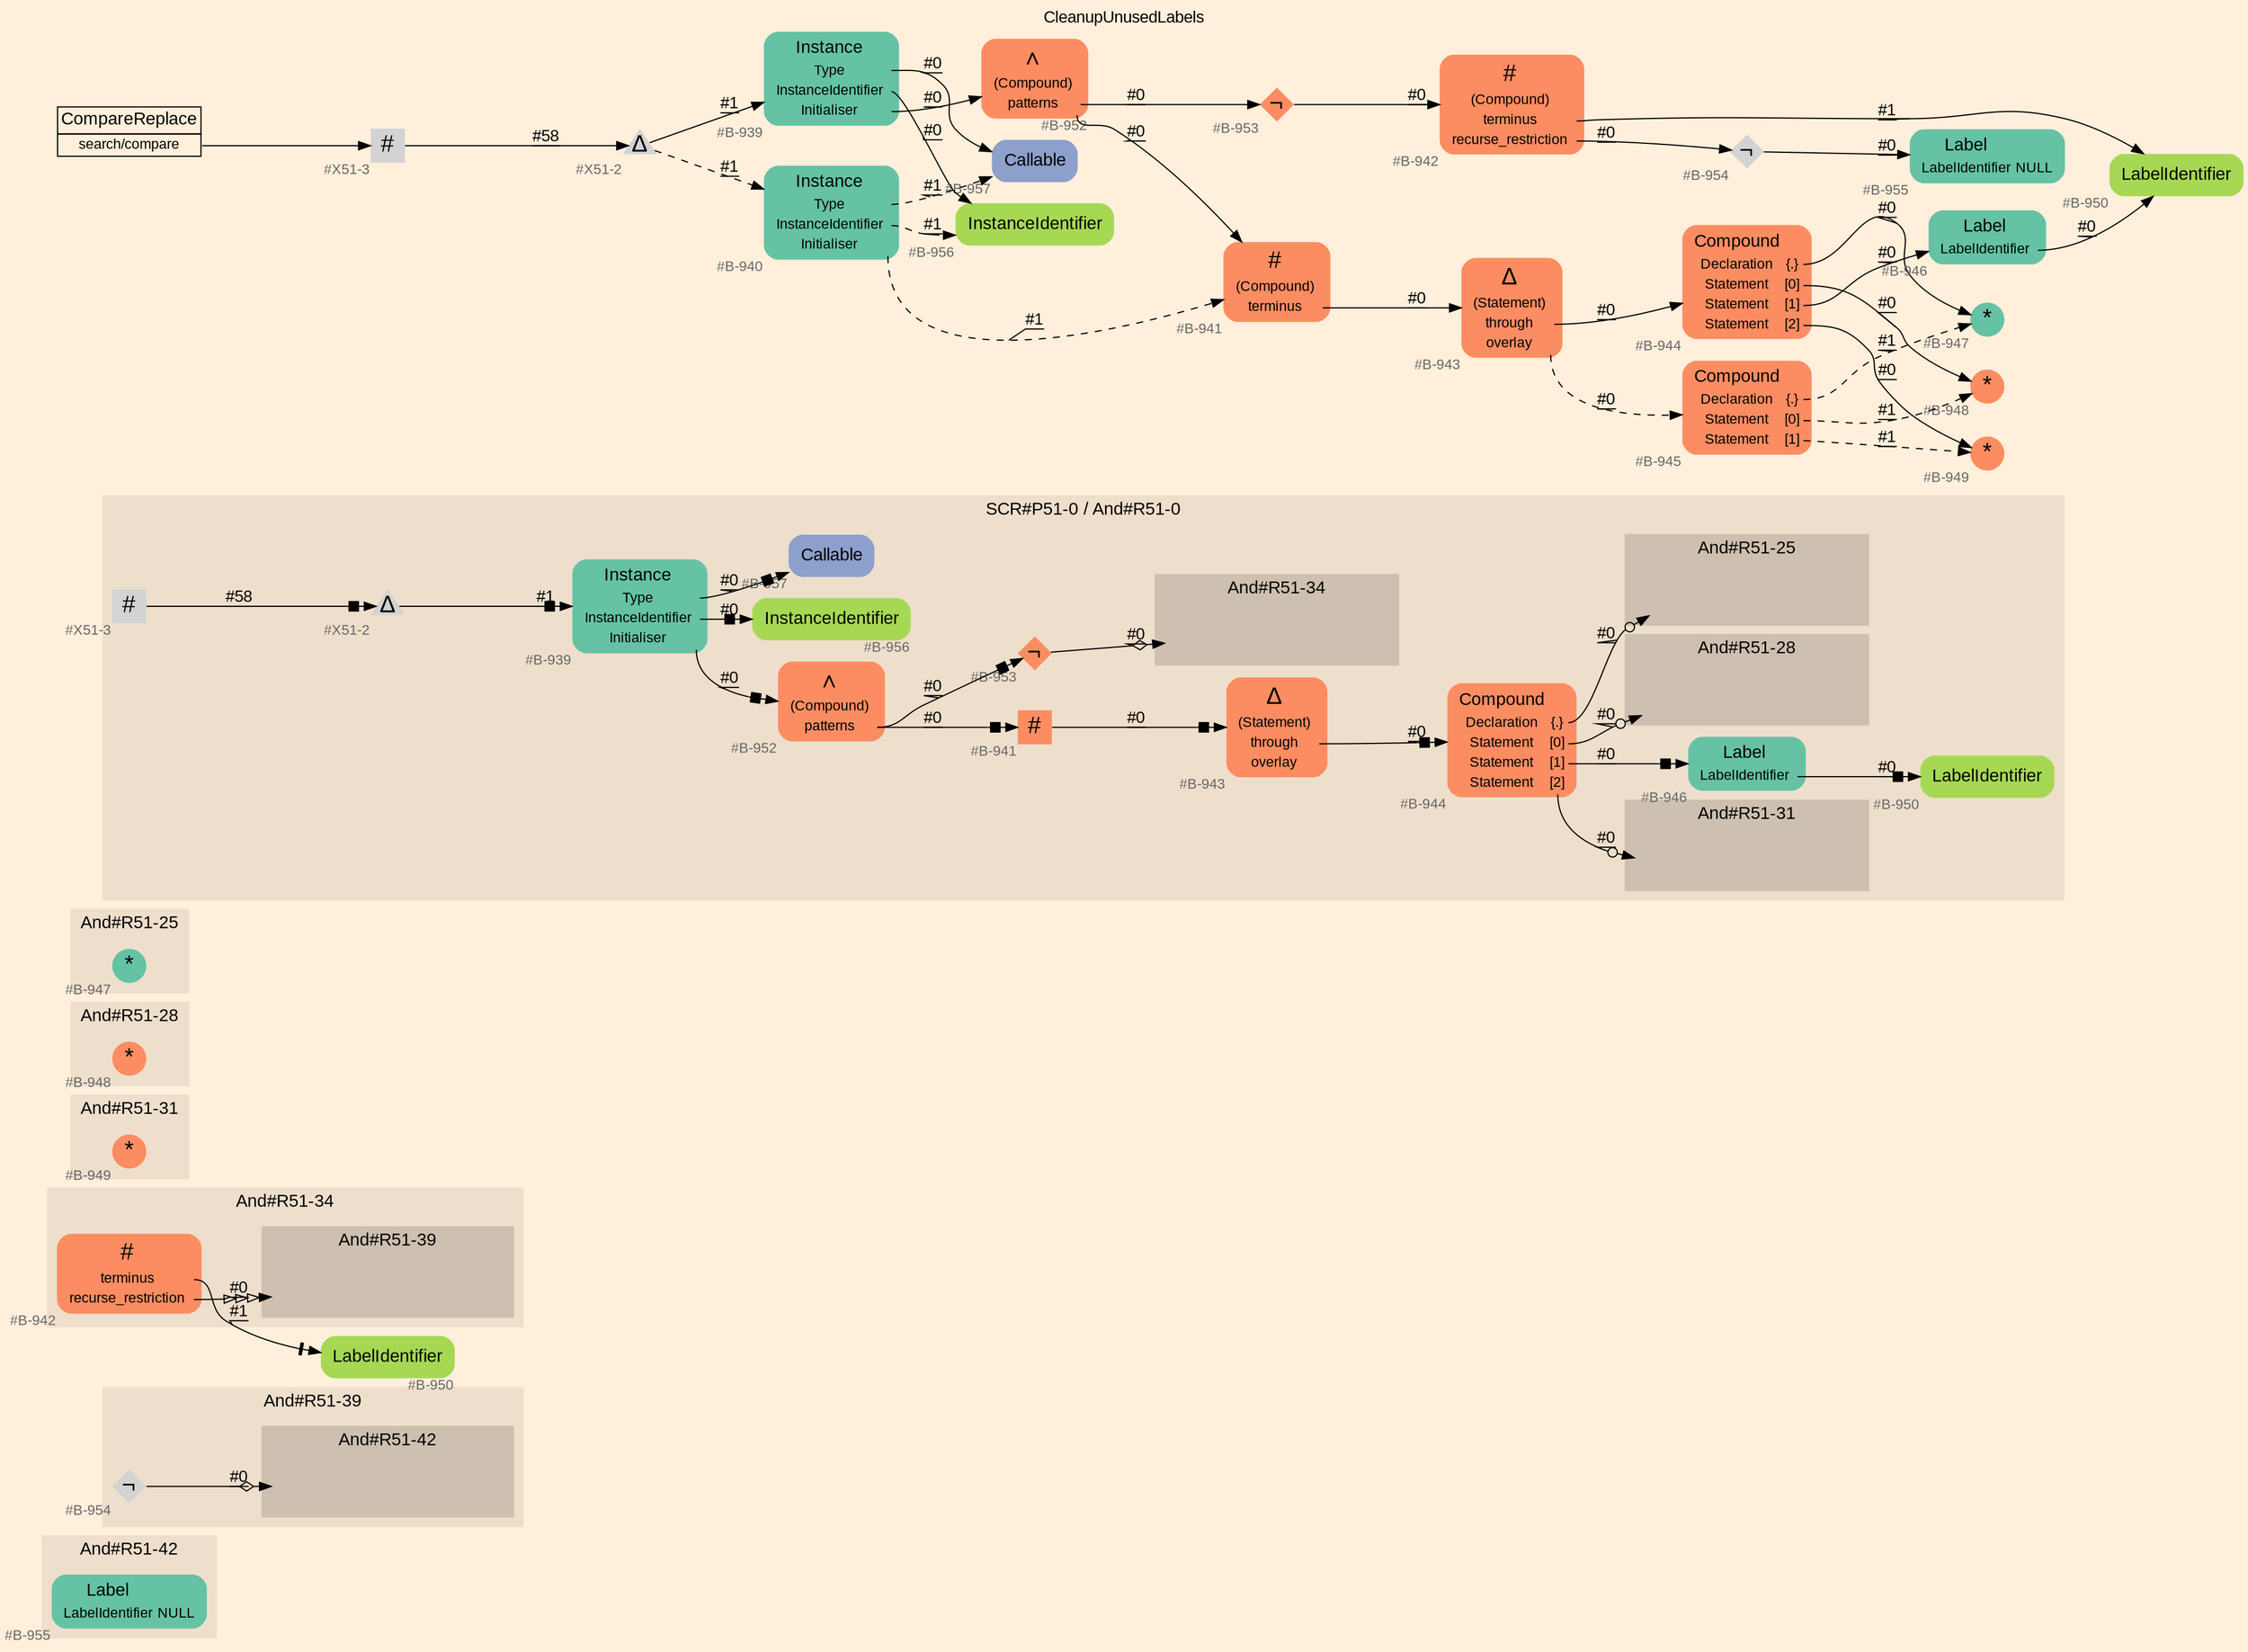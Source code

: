 digraph "CleanupUnusedLabels" {
label = "CleanupUnusedLabels"
labelloc = t
graph [
    rankdir = "LR"
    ranksep = 0.3
    bgcolor = antiquewhite1
    color = black
    fontcolor = black
    fontname = "Arial"
];
node [
    fontname = "Arial"
];
edge [
    fontname = "Arial"
];

// -------------------- figure And#R51-42 --------------------
// -------- region And#R51-42 ----------
subgraph "clusterAnd#R51-42" {
    label = "And#R51-42"
    style = "filled"
    color = antiquewhite2
    fontsize = "15"
    // -------- block And#R51-42/#B-955 ----------
    "And#R51-42/#B-955" [
        fillcolor = "/set28/1"
        xlabel = "#B-955"
        fontsize = "12"
        fontcolor = grey40
        shape = "plaintext"
        label = <<TABLE BORDER="0" CELLBORDER="0" CELLSPACING="0">
         <TR><TD><FONT COLOR="black" POINT-SIZE="15">Label</FONT></TD></TR>
         <TR><TD><FONT COLOR="black" POINT-SIZE="12">LabelIdentifier</FONT></TD><TD PORT="port0"><FONT COLOR="black" POINT-SIZE="12">NULL</FONT></TD></TR>
        </TABLE>>
        style = "rounded,filled"
    ];
    
}


// -------------------- figure And#R51-39 --------------------
// -------- region And#R51-39 ----------
subgraph "clusterAnd#R51-39" {
    label = "And#R51-39"
    style = "filled"
    color = antiquewhite2
    fontsize = "15"
    // -------- block And#R51-39/#B-954 ----------
    "And#R51-39/#B-954" [
        xlabel = "#B-954"
        fontsize = "12"
        fontcolor = grey40
        shape = "diamond"
        label = <<FONT COLOR="black" POINT-SIZE="20">¬</FONT>>
        style = "filled"
        penwidth = 0.0
        fixedsize = true
        width = 0.4
        height = 0.4
    ];
    
    // -------- region And#R51-39/And#R51-42 ----------
    subgraph "clusterAnd#R51-39/And#R51-42" {
        label = "And#R51-42"
        style = "filled"
        color = antiquewhite3
        fontsize = "15"
        // -------- block And#R51-39/And#R51-42/#B-955 ----------
        "And#R51-39/And#R51-42/#B-955" [
            fillcolor = "/set28/1"
            xlabel = "#B-955"
            fontsize = "12"
            fontcolor = grey40
            shape = "none"
            style = "invisible"
        ];
        
    }
    
}

"And#R51-39/#B-954" -> "And#R51-39/And#R51-42/#B-955" [
    arrowhead="normalnoneodiamond"
    label = "#0"
    decorate = true
    color = black
    fontcolor = black
];


// -------------------- figure And#R51-34 --------------------
// -------- region And#R51-34 ----------
subgraph "clusterAnd#R51-34" {
    label = "And#R51-34"
    style = "filled"
    color = antiquewhite2
    fontsize = "15"
    // -------- block And#R51-34/#B-942 ----------
    "And#R51-34/#B-942" [
        fillcolor = "/set28/2"
        xlabel = "#B-942"
        fontsize = "12"
        fontcolor = grey40
        shape = "plaintext"
        label = <<TABLE BORDER="0" CELLBORDER="0" CELLSPACING="0">
         <TR><TD><FONT COLOR="black" POINT-SIZE="20">#</FONT></TD></TR>
         <TR><TD><FONT COLOR="black" POINT-SIZE="12">terminus</FONT></TD><TD PORT="port0"></TD></TR>
         <TR><TD><FONT COLOR="black" POINT-SIZE="12">recurse_restriction</FONT></TD><TD PORT="port1"></TD></TR>
        </TABLE>>
        style = "rounded,filled"
    ];
    
    // -------- region And#R51-34/And#R51-39 ----------
    subgraph "clusterAnd#R51-34/And#R51-39" {
        label = "And#R51-39"
        style = "filled"
        color = antiquewhite3
        fontsize = "15"
        // -------- block And#R51-34/And#R51-39/#B-954 ----------
        "And#R51-34/And#R51-39/#B-954" [
            xlabel = "#B-954"
            fontsize = "12"
            fontcolor = grey40
            shape = "none"
            style = "invisible"
        ];
        
    }
    
}

// -------- block And#R51-34/#B-950 ----------
"And#R51-34/#B-950" [
    fillcolor = "/set28/5"
    xlabel = "#B-950"
    fontsize = "12"
    fontcolor = grey40
    shape = "plaintext"
    label = <<TABLE BORDER="0" CELLBORDER="0" CELLSPACING="0">
     <TR><TD><FONT COLOR="black" POINT-SIZE="15">LabelIdentifier</FONT></TD></TR>
    </TABLE>>
    style = "rounded,filled"
];

"And#R51-34/#B-942":port0 -> "And#R51-34/#B-950" [
    arrowhead="normalnonetee"
    label = "#1"
    decorate = true
    color = black
    fontcolor = black
];

"And#R51-34/#B-942":port1 -> "And#R51-34/And#R51-39/#B-954" [
    arrowhead="normalonormalonormalonormal"
    label = "#0"
    decorate = true
    color = black
    fontcolor = black
];


// -------------------- figure And#R51-31 --------------------
// -------- region And#R51-31 ----------
subgraph "clusterAnd#R51-31" {
    label = "And#R51-31"
    style = "filled"
    color = antiquewhite2
    fontsize = "15"
    // -------- block And#R51-31/#B-949 ----------
    "And#R51-31/#B-949" [
        fillcolor = "/set28/2"
        xlabel = "#B-949"
        fontsize = "12"
        fontcolor = grey40
        shape = "circle"
        label = <<FONT COLOR="black" POINT-SIZE="20">*</FONT>>
        style = "filled"
        penwidth = 0.0
        fixedsize = true
        width = 0.4
        height = 0.4
    ];
    
}


// -------------------- figure And#R51-28 --------------------
// -------- region And#R51-28 ----------
subgraph "clusterAnd#R51-28" {
    label = "And#R51-28"
    style = "filled"
    color = antiquewhite2
    fontsize = "15"
    // -------- block And#R51-28/#B-948 ----------
    "And#R51-28/#B-948" [
        fillcolor = "/set28/2"
        xlabel = "#B-948"
        fontsize = "12"
        fontcolor = grey40
        shape = "circle"
        label = <<FONT COLOR="black" POINT-SIZE="20">*</FONT>>
        style = "filled"
        penwidth = 0.0
        fixedsize = true
        width = 0.4
        height = 0.4
    ];
    
}


// -------------------- figure And#R51-25 --------------------
// -------- region And#R51-25 ----------
subgraph "clusterAnd#R51-25" {
    label = "And#R51-25"
    style = "filled"
    color = antiquewhite2
    fontsize = "15"
    // -------- block And#R51-25/#B-947 ----------
    "And#R51-25/#B-947" [
        fillcolor = "/set28/1"
        xlabel = "#B-947"
        fontsize = "12"
        fontcolor = grey40
        shape = "circle"
        label = <<FONT COLOR="black" POINT-SIZE="20">*</FONT>>
        style = "filled"
        penwidth = 0.0
        fixedsize = true
        width = 0.4
        height = 0.4
    ];
    
}


// -------------------- figure And#R51-0 --------------------
// -------- region And#R51-0 ----------
subgraph "clusterAnd#R51-0" {
    label = "SCR#P51-0 / And#R51-0"
    style = "filled"
    color = antiquewhite2
    fontsize = "15"
    // -------- block And#R51-0/#B-939 ----------
    "And#R51-0/#B-939" [
        fillcolor = "/set28/1"
        xlabel = "#B-939"
        fontsize = "12"
        fontcolor = grey40
        shape = "plaintext"
        label = <<TABLE BORDER="0" CELLBORDER="0" CELLSPACING="0">
         <TR><TD><FONT COLOR="black" POINT-SIZE="15">Instance</FONT></TD></TR>
         <TR><TD><FONT COLOR="black" POINT-SIZE="12">Type</FONT></TD><TD PORT="port0"></TD></TR>
         <TR><TD><FONT COLOR="black" POINT-SIZE="12">InstanceIdentifier</FONT></TD><TD PORT="port1"></TD></TR>
         <TR><TD><FONT COLOR="black" POINT-SIZE="12">Initialiser</FONT></TD><TD PORT="port2"></TD></TR>
        </TABLE>>
        style = "rounded,filled"
    ];
    
    // -------- block And#R51-0/#B-941 ----------
    "And#R51-0/#B-941" [
        fillcolor = "/set28/2"
        xlabel = "#B-941"
        fontsize = "12"
        fontcolor = grey40
        shape = "square"
        label = <<FONT COLOR="black" POINT-SIZE="20">#</FONT>>
        style = "filled"
        penwidth = 0.0
        fixedsize = true
        width = 0.4
        height = 0.4
    ];
    
    // -------- block And#R51-0/#B-943 ----------
    "And#R51-0/#B-943" [
        fillcolor = "/set28/2"
        xlabel = "#B-943"
        fontsize = "12"
        fontcolor = grey40
        shape = "plaintext"
        label = <<TABLE BORDER="0" CELLBORDER="0" CELLSPACING="0">
         <TR><TD><FONT COLOR="black" POINT-SIZE="20">Δ</FONT></TD></TR>
         <TR><TD><FONT COLOR="black" POINT-SIZE="12">(Statement)</FONT></TD><TD PORT="port0"></TD></TR>
         <TR><TD><FONT COLOR="black" POINT-SIZE="12">through</FONT></TD><TD PORT="port1"></TD></TR>
         <TR><TD><FONT COLOR="black" POINT-SIZE="12">overlay</FONT></TD><TD PORT="port2"></TD></TR>
        </TABLE>>
        style = "rounded,filled"
    ];
    
    // -------- block And#R51-0/#B-944 ----------
    "And#R51-0/#B-944" [
        fillcolor = "/set28/2"
        xlabel = "#B-944"
        fontsize = "12"
        fontcolor = grey40
        shape = "plaintext"
        label = <<TABLE BORDER="0" CELLBORDER="0" CELLSPACING="0">
         <TR><TD><FONT COLOR="black" POINT-SIZE="15">Compound</FONT></TD></TR>
         <TR><TD><FONT COLOR="black" POINT-SIZE="12">Declaration</FONT></TD><TD PORT="port0"><FONT COLOR="black" POINT-SIZE="12">{.}</FONT></TD></TR>
         <TR><TD><FONT COLOR="black" POINT-SIZE="12">Statement</FONT></TD><TD PORT="port1"><FONT COLOR="black" POINT-SIZE="12">[0]</FONT></TD></TR>
         <TR><TD><FONT COLOR="black" POINT-SIZE="12">Statement</FONT></TD><TD PORT="port2"><FONT COLOR="black" POINT-SIZE="12">[1]</FONT></TD></TR>
         <TR><TD><FONT COLOR="black" POINT-SIZE="12">Statement</FONT></TD><TD PORT="port3"><FONT COLOR="black" POINT-SIZE="12">[2]</FONT></TD></TR>
        </TABLE>>
        style = "rounded,filled"
    ];
    
    // -------- block And#R51-0/#B-946 ----------
    "And#R51-0/#B-946" [
        fillcolor = "/set28/1"
        xlabel = "#B-946"
        fontsize = "12"
        fontcolor = grey40
        shape = "plaintext"
        label = <<TABLE BORDER="0" CELLBORDER="0" CELLSPACING="0">
         <TR><TD><FONT COLOR="black" POINT-SIZE="15">Label</FONT></TD></TR>
         <TR><TD><FONT COLOR="black" POINT-SIZE="12">LabelIdentifier</FONT></TD><TD PORT="port0"></TD></TR>
        </TABLE>>
        style = "rounded,filled"
    ];
    
    // -------- block And#R51-0/#B-950 ----------
    "And#R51-0/#B-950" [
        fillcolor = "/set28/5"
        xlabel = "#B-950"
        fontsize = "12"
        fontcolor = grey40
        shape = "plaintext"
        label = <<TABLE BORDER="0" CELLBORDER="0" CELLSPACING="0">
         <TR><TD><FONT COLOR="black" POINT-SIZE="15">LabelIdentifier</FONT></TD></TR>
        </TABLE>>
        style = "rounded,filled"
    ];
    
    // -------- block And#R51-0/#B-952 ----------
    "And#R51-0/#B-952" [
        fillcolor = "/set28/2"
        xlabel = "#B-952"
        fontsize = "12"
        fontcolor = grey40
        shape = "plaintext"
        label = <<TABLE BORDER="0" CELLBORDER="0" CELLSPACING="0">
         <TR><TD><FONT COLOR="black" POINT-SIZE="20">∧</FONT></TD></TR>
         <TR><TD><FONT COLOR="black" POINT-SIZE="12">(Compound)</FONT></TD><TD PORT="port0"></TD></TR>
         <TR><TD><FONT COLOR="black" POINT-SIZE="12">patterns</FONT></TD><TD PORT="port1"></TD></TR>
        </TABLE>>
        style = "rounded,filled"
    ];
    
    // -------- block And#R51-0/#B-953 ----------
    "And#R51-0/#B-953" [
        fillcolor = "/set28/2"
        xlabel = "#B-953"
        fontsize = "12"
        fontcolor = grey40
        shape = "diamond"
        label = <<FONT COLOR="black" POINT-SIZE="20">¬</FONT>>
        style = "filled"
        penwidth = 0.0
        fixedsize = true
        width = 0.4
        height = 0.4
    ];
    
    // -------- block And#R51-0/#B-956 ----------
    "And#R51-0/#B-956" [
        fillcolor = "/set28/5"
        xlabel = "#B-956"
        fontsize = "12"
        fontcolor = grey40
        shape = "plaintext"
        label = <<TABLE BORDER="0" CELLBORDER="0" CELLSPACING="0">
         <TR><TD><FONT COLOR="black" POINT-SIZE="15">InstanceIdentifier</FONT></TD></TR>
        </TABLE>>
        style = "rounded,filled"
    ];
    
    // -------- block And#R51-0/#B-957 ----------
    "And#R51-0/#B-957" [
        fillcolor = "/set28/3"
        xlabel = "#B-957"
        fontsize = "12"
        fontcolor = grey40
        shape = "plaintext"
        label = <<TABLE BORDER="0" CELLBORDER="0" CELLSPACING="0">
         <TR><TD><FONT COLOR="black" POINT-SIZE="15">Callable</FONT></TD></TR>
        </TABLE>>
        style = "rounded,filled"
    ];
    
    // -------- block And#R51-0/#X51-2 ----------
    "And#R51-0/#X51-2" [
        xlabel = "#X51-2"
        fontsize = "12"
        fontcolor = grey40
        shape = "triangle"
        label = <<FONT COLOR="black" POINT-SIZE="20">Δ</FONT>>
        style = "filled"
        penwidth = 0.0
        fixedsize = true
        width = 0.4
        height = 0.4
    ];
    
    // -------- block And#R51-0/#X51-3 ----------
    "And#R51-0/#X51-3" [
        xlabel = "#X51-3"
        fontsize = "12"
        fontcolor = grey40
        shape = "square"
        label = <<FONT COLOR="black" POINT-SIZE="20">#</FONT>>
        style = "filled"
        penwidth = 0.0
        fixedsize = true
        width = 0.4
        height = 0.4
    ];
    
    // -------- region And#R51-0/And#R51-25 ----------
    subgraph "clusterAnd#R51-0/And#R51-25" {
        label = "And#R51-25"
        style = "filled"
        color = antiquewhite3
        fontsize = "15"
        // -------- block And#R51-0/And#R51-25/#B-947 ----------
        "And#R51-0/And#R51-25/#B-947" [
            fillcolor = "/set28/1"
            xlabel = "#B-947"
            fontsize = "12"
            fontcolor = grey40
            shape = "none"
            style = "invisible"
        ];
        
    }
    
    // -------- region And#R51-0/And#R51-28 ----------
    subgraph "clusterAnd#R51-0/And#R51-28" {
        label = "And#R51-28"
        style = "filled"
        color = antiquewhite3
        fontsize = "15"
        // -------- block And#R51-0/And#R51-28/#B-948 ----------
        "And#R51-0/And#R51-28/#B-948" [
            fillcolor = "/set28/2"
            xlabel = "#B-948"
            fontsize = "12"
            fontcolor = grey40
            shape = "none"
            style = "invisible"
        ];
        
    }
    
    // -------- region And#R51-0/And#R51-31 ----------
    subgraph "clusterAnd#R51-0/And#R51-31" {
        label = "And#R51-31"
        style = "filled"
        color = antiquewhite3
        fontsize = "15"
        // -------- block And#R51-0/And#R51-31/#B-949 ----------
        "And#R51-0/And#R51-31/#B-949" [
            fillcolor = "/set28/2"
            xlabel = "#B-949"
            fontsize = "12"
            fontcolor = grey40
            shape = "none"
            style = "invisible"
        ];
        
    }
    
    // -------- region And#R51-0/And#R51-34 ----------
    subgraph "clusterAnd#R51-0/And#R51-34" {
        label = "And#R51-34"
        style = "filled"
        color = antiquewhite3
        fontsize = "15"
        // -------- block And#R51-0/And#R51-34/#B-942 ----------
        "And#R51-0/And#R51-34/#B-942" [
            fillcolor = "/set28/2"
            xlabel = "#B-942"
            fontsize = "12"
            fontcolor = grey40
            shape = "none"
            style = "invisible"
        ];
        
    }
    
}

"And#R51-0/#B-939":port0 -> "And#R51-0/#B-957" [
    arrowhead="normalnonebox"
    label = "#0"
    decorate = true
    color = black
    fontcolor = black
];

"And#R51-0/#B-939":port1 -> "And#R51-0/#B-956" [
    arrowhead="normalnonebox"
    label = "#0"
    decorate = true
    color = black
    fontcolor = black
];

"And#R51-0/#B-939":port2 -> "And#R51-0/#B-952" [
    arrowhead="normalnonebox"
    label = "#0"
    decorate = true
    color = black
    fontcolor = black
];

"And#R51-0/#B-941" -> "And#R51-0/#B-943" [
    arrowhead="normalnonebox"
    label = "#0"
    decorate = true
    color = black
    fontcolor = black
];

"And#R51-0/#B-943":port1 -> "And#R51-0/#B-944" [
    arrowhead="normalnonebox"
    label = "#0"
    decorate = true
    color = black
    fontcolor = black
];

"And#R51-0/#B-944":port0 -> "And#R51-0/And#R51-25/#B-947" [
    arrowhead="normalnoneodot"
    label = "#0"
    decorate = true
    color = black
    fontcolor = black
];

"And#R51-0/#B-944":port1 -> "And#R51-0/And#R51-28/#B-948" [
    arrowhead="normalnoneodot"
    label = "#0"
    decorate = true
    color = black
    fontcolor = black
];

"And#R51-0/#B-944":port2 -> "And#R51-0/#B-946" [
    arrowhead="normalnonebox"
    label = "#0"
    decorate = true
    color = black
    fontcolor = black
];

"And#R51-0/#B-944":port3 -> "And#R51-0/And#R51-31/#B-949" [
    arrowhead="normalnoneodot"
    label = "#0"
    decorate = true
    color = black
    fontcolor = black
];

"And#R51-0/#B-946":port0 -> "And#R51-0/#B-950" [
    arrowhead="normalnonebox"
    label = "#0"
    decorate = true
    color = black
    fontcolor = black
];

"And#R51-0/#B-952":port1 -> "And#R51-0/#B-941" [
    arrowhead="normalnonebox"
    label = "#0"
    decorate = true
    color = black
    fontcolor = black
];

"And#R51-0/#B-952":port1 -> "And#R51-0/#B-953" [
    arrowhead="normalnonebox"
    label = "#0"
    decorate = true
    color = black
    fontcolor = black
];

"And#R51-0/#B-953" -> "And#R51-0/And#R51-34/#B-942" [
    arrowhead="normalnoneodiamond"
    label = "#0"
    decorate = true
    color = black
    fontcolor = black
];

"And#R51-0/#X51-2" -> "And#R51-0/#B-939" [
    arrowhead="normalnonebox"
    label = "#1"
    decorate = true
    color = black
    fontcolor = black
];

"And#R51-0/#X51-3" -> "And#R51-0/#X51-2" [
    arrowhead="normalnonebox"
    label = "#58"
    decorate = true
    color = black
    fontcolor = black
];


// -------------------- transformation figure --------------------
// -------- block CR#X51-4 ----------
"CR#X51-4" [
    fillcolor = antiquewhite1
    fontsize = "12"
    fontcolor = grey40
    shape = "plaintext"
    label = <<TABLE BORDER="0" CELLBORDER="1" CELLSPACING="0">
     <TR><TD><FONT COLOR="black" POINT-SIZE="15">CompareReplace</FONT></TD></TR>
     <TR><TD PORT="port0"><FONT COLOR="black" POINT-SIZE="12">search/compare</FONT></TD></TR>
    </TABLE>>
    style = "filled"
    color = black
];

// -------- block #X51-3 ----------
"#X51-3" [
    xlabel = "#X51-3"
    fontsize = "12"
    fontcolor = grey40
    shape = "square"
    label = <<FONT COLOR="black" POINT-SIZE="20">#</FONT>>
    style = "filled"
    penwidth = 0.0
    fixedsize = true
    width = 0.4
    height = 0.4
];

// -------- block #X51-2 ----------
"#X51-2" [
    xlabel = "#X51-2"
    fontsize = "12"
    fontcolor = grey40
    shape = "triangle"
    label = <<FONT COLOR="black" POINT-SIZE="20">Δ</FONT>>
    style = "filled"
    penwidth = 0.0
    fixedsize = true
    width = 0.4
    height = 0.4
];

// -------- block #B-939 ----------
"#B-939" [
    fillcolor = "/set28/1"
    xlabel = "#B-939"
    fontsize = "12"
    fontcolor = grey40
    shape = "plaintext"
    label = <<TABLE BORDER="0" CELLBORDER="0" CELLSPACING="0">
     <TR><TD><FONT COLOR="black" POINT-SIZE="15">Instance</FONT></TD></TR>
     <TR><TD><FONT COLOR="black" POINT-SIZE="12">Type</FONT></TD><TD PORT="port0"></TD></TR>
     <TR><TD><FONT COLOR="black" POINT-SIZE="12">InstanceIdentifier</FONT></TD><TD PORT="port1"></TD></TR>
     <TR><TD><FONT COLOR="black" POINT-SIZE="12">Initialiser</FONT></TD><TD PORT="port2"></TD></TR>
    </TABLE>>
    style = "rounded,filled"
];

// -------- block #B-957 ----------
"#B-957" [
    fillcolor = "/set28/3"
    xlabel = "#B-957"
    fontsize = "12"
    fontcolor = grey40
    shape = "plaintext"
    label = <<TABLE BORDER="0" CELLBORDER="0" CELLSPACING="0">
     <TR><TD><FONT COLOR="black" POINT-SIZE="15">Callable</FONT></TD></TR>
    </TABLE>>
    style = "rounded,filled"
];

// -------- block #B-956 ----------
"#B-956" [
    fillcolor = "/set28/5"
    xlabel = "#B-956"
    fontsize = "12"
    fontcolor = grey40
    shape = "plaintext"
    label = <<TABLE BORDER="0" CELLBORDER="0" CELLSPACING="0">
     <TR><TD><FONT COLOR="black" POINT-SIZE="15">InstanceIdentifier</FONT></TD></TR>
    </TABLE>>
    style = "rounded,filled"
];

// -------- block #B-952 ----------
"#B-952" [
    fillcolor = "/set28/2"
    xlabel = "#B-952"
    fontsize = "12"
    fontcolor = grey40
    shape = "plaintext"
    label = <<TABLE BORDER="0" CELLBORDER="0" CELLSPACING="0">
     <TR><TD><FONT COLOR="black" POINT-SIZE="20">∧</FONT></TD></TR>
     <TR><TD><FONT COLOR="black" POINT-SIZE="12">(Compound)</FONT></TD><TD PORT="port0"></TD></TR>
     <TR><TD><FONT COLOR="black" POINT-SIZE="12">patterns</FONT></TD><TD PORT="port1"></TD></TR>
    </TABLE>>
    style = "rounded,filled"
];

// -------- block #B-941 ----------
"#B-941" [
    fillcolor = "/set28/2"
    xlabel = "#B-941"
    fontsize = "12"
    fontcolor = grey40
    shape = "plaintext"
    label = <<TABLE BORDER="0" CELLBORDER="0" CELLSPACING="0">
     <TR><TD><FONT COLOR="black" POINT-SIZE="20">#</FONT></TD></TR>
     <TR><TD><FONT COLOR="black" POINT-SIZE="12">(Compound)</FONT></TD><TD PORT="port0"></TD></TR>
     <TR><TD><FONT COLOR="black" POINT-SIZE="12">terminus</FONT></TD><TD PORT="port1"></TD></TR>
    </TABLE>>
    style = "rounded,filled"
];

// -------- block #B-943 ----------
"#B-943" [
    fillcolor = "/set28/2"
    xlabel = "#B-943"
    fontsize = "12"
    fontcolor = grey40
    shape = "plaintext"
    label = <<TABLE BORDER="0" CELLBORDER="0" CELLSPACING="0">
     <TR><TD><FONT COLOR="black" POINT-SIZE="20">Δ</FONT></TD></TR>
     <TR><TD><FONT COLOR="black" POINT-SIZE="12">(Statement)</FONT></TD><TD PORT="port0"></TD></TR>
     <TR><TD><FONT COLOR="black" POINT-SIZE="12">through</FONT></TD><TD PORT="port1"></TD></TR>
     <TR><TD><FONT COLOR="black" POINT-SIZE="12">overlay</FONT></TD><TD PORT="port2"></TD></TR>
    </TABLE>>
    style = "rounded,filled"
];

// -------- block #B-944 ----------
"#B-944" [
    fillcolor = "/set28/2"
    xlabel = "#B-944"
    fontsize = "12"
    fontcolor = grey40
    shape = "plaintext"
    label = <<TABLE BORDER="0" CELLBORDER="0" CELLSPACING="0">
     <TR><TD><FONT COLOR="black" POINT-SIZE="15">Compound</FONT></TD></TR>
     <TR><TD><FONT COLOR="black" POINT-SIZE="12">Declaration</FONT></TD><TD PORT="port0"><FONT COLOR="black" POINT-SIZE="12">{.}</FONT></TD></TR>
     <TR><TD><FONT COLOR="black" POINT-SIZE="12">Statement</FONT></TD><TD PORT="port1"><FONT COLOR="black" POINT-SIZE="12">[0]</FONT></TD></TR>
     <TR><TD><FONT COLOR="black" POINT-SIZE="12">Statement</FONT></TD><TD PORT="port2"><FONT COLOR="black" POINT-SIZE="12">[1]</FONT></TD></TR>
     <TR><TD><FONT COLOR="black" POINT-SIZE="12">Statement</FONT></TD><TD PORT="port3"><FONT COLOR="black" POINT-SIZE="12">[2]</FONT></TD></TR>
    </TABLE>>
    style = "rounded,filled"
];

// -------- block #B-947 ----------
"#B-947" [
    fillcolor = "/set28/1"
    xlabel = "#B-947"
    fontsize = "12"
    fontcolor = grey40
    shape = "circle"
    label = <<FONT COLOR="black" POINT-SIZE="20">*</FONT>>
    style = "filled"
    penwidth = 0.0
    fixedsize = true
    width = 0.4
    height = 0.4
];

// -------- block #B-948 ----------
"#B-948" [
    fillcolor = "/set28/2"
    xlabel = "#B-948"
    fontsize = "12"
    fontcolor = grey40
    shape = "circle"
    label = <<FONT COLOR="black" POINT-SIZE="20">*</FONT>>
    style = "filled"
    penwidth = 0.0
    fixedsize = true
    width = 0.4
    height = 0.4
];

// -------- block #B-946 ----------
"#B-946" [
    fillcolor = "/set28/1"
    xlabel = "#B-946"
    fontsize = "12"
    fontcolor = grey40
    shape = "plaintext"
    label = <<TABLE BORDER="0" CELLBORDER="0" CELLSPACING="0">
     <TR><TD><FONT COLOR="black" POINT-SIZE="15">Label</FONT></TD></TR>
     <TR><TD><FONT COLOR="black" POINT-SIZE="12">LabelIdentifier</FONT></TD><TD PORT="port0"></TD></TR>
    </TABLE>>
    style = "rounded,filled"
];

// -------- block #B-950 ----------
"#B-950" [
    fillcolor = "/set28/5"
    xlabel = "#B-950"
    fontsize = "12"
    fontcolor = grey40
    shape = "plaintext"
    label = <<TABLE BORDER="0" CELLBORDER="0" CELLSPACING="0">
     <TR><TD><FONT COLOR="black" POINT-SIZE="15">LabelIdentifier</FONT></TD></TR>
    </TABLE>>
    style = "rounded,filled"
];

// -------- block #B-949 ----------
"#B-949" [
    fillcolor = "/set28/2"
    xlabel = "#B-949"
    fontsize = "12"
    fontcolor = grey40
    shape = "circle"
    label = <<FONT COLOR="black" POINT-SIZE="20">*</FONT>>
    style = "filled"
    penwidth = 0.0
    fixedsize = true
    width = 0.4
    height = 0.4
];

// -------- block #B-945 ----------
"#B-945" [
    fillcolor = "/set28/2"
    xlabel = "#B-945"
    fontsize = "12"
    fontcolor = grey40
    shape = "plaintext"
    label = <<TABLE BORDER="0" CELLBORDER="0" CELLSPACING="0">
     <TR><TD><FONT COLOR="black" POINT-SIZE="15">Compound</FONT></TD></TR>
     <TR><TD><FONT COLOR="black" POINT-SIZE="12">Declaration</FONT></TD><TD PORT="port0"><FONT COLOR="black" POINT-SIZE="12">{.}</FONT></TD></TR>
     <TR><TD><FONT COLOR="black" POINT-SIZE="12">Statement</FONT></TD><TD PORT="port1"><FONT COLOR="black" POINT-SIZE="12">[0]</FONT></TD></TR>
     <TR><TD><FONT COLOR="black" POINT-SIZE="12">Statement</FONT></TD><TD PORT="port2"><FONT COLOR="black" POINT-SIZE="12">[1]</FONT></TD></TR>
    </TABLE>>
    style = "rounded,filled"
];

// -------- block #B-953 ----------
"#B-953" [
    fillcolor = "/set28/2"
    xlabel = "#B-953"
    fontsize = "12"
    fontcolor = grey40
    shape = "diamond"
    label = <<FONT COLOR="black" POINT-SIZE="20">¬</FONT>>
    style = "filled"
    penwidth = 0.0
    fixedsize = true
    width = 0.4
    height = 0.4
];

// -------- block #B-942 ----------
"#B-942" [
    fillcolor = "/set28/2"
    xlabel = "#B-942"
    fontsize = "12"
    fontcolor = grey40
    shape = "plaintext"
    label = <<TABLE BORDER="0" CELLBORDER="0" CELLSPACING="0">
     <TR><TD><FONT COLOR="black" POINT-SIZE="20">#</FONT></TD></TR>
     <TR><TD><FONT COLOR="black" POINT-SIZE="12">(Compound)</FONT></TD><TD PORT="port0"></TD></TR>
     <TR><TD><FONT COLOR="black" POINT-SIZE="12">terminus</FONT></TD><TD PORT="port1"></TD></TR>
     <TR><TD><FONT COLOR="black" POINT-SIZE="12">recurse_restriction</FONT></TD><TD PORT="port2"></TD></TR>
    </TABLE>>
    style = "rounded,filled"
];

// -------- block #B-954 ----------
"#B-954" [
    xlabel = "#B-954"
    fontsize = "12"
    fontcolor = grey40
    shape = "diamond"
    label = <<FONT COLOR="black" POINT-SIZE="20">¬</FONT>>
    style = "filled"
    penwidth = 0.0
    fixedsize = true
    width = 0.4
    height = 0.4
];

// -------- block #B-955 ----------
"#B-955" [
    fillcolor = "/set28/1"
    xlabel = "#B-955"
    fontsize = "12"
    fontcolor = grey40
    shape = "plaintext"
    label = <<TABLE BORDER="0" CELLBORDER="0" CELLSPACING="0">
     <TR><TD><FONT COLOR="black" POINT-SIZE="15">Label</FONT></TD></TR>
     <TR><TD><FONT COLOR="black" POINT-SIZE="12">LabelIdentifier</FONT></TD><TD PORT="port0"><FONT COLOR="black" POINT-SIZE="12">NULL</FONT></TD></TR>
    </TABLE>>
    style = "rounded,filled"
];

// -------- block #B-940 ----------
"#B-940" [
    fillcolor = "/set28/1"
    xlabel = "#B-940"
    fontsize = "12"
    fontcolor = grey40
    shape = "plaintext"
    label = <<TABLE BORDER="0" CELLBORDER="0" CELLSPACING="0">
     <TR><TD><FONT COLOR="black" POINT-SIZE="15">Instance</FONT></TD></TR>
     <TR><TD><FONT COLOR="black" POINT-SIZE="12">Type</FONT></TD><TD PORT="port0"></TD></TR>
     <TR><TD><FONT COLOR="black" POINT-SIZE="12">InstanceIdentifier</FONT></TD><TD PORT="port1"></TD></TR>
     <TR><TD><FONT COLOR="black" POINT-SIZE="12">Initialiser</FONT></TD><TD PORT="port2"></TD></TR>
    </TABLE>>
    style = "rounded,filled"
];

"CR#X51-4":port0 -> "#X51-3" [
    label = ""
    decorate = true
    color = black
    fontcolor = black
];

"#X51-3" -> "#X51-2" [
    label = "#58"
    decorate = true
    color = black
    fontcolor = black
];

"#X51-2" -> "#B-939" [
    label = "#1"
    decorate = true
    color = black
    fontcolor = black
];

"#X51-2" -> "#B-940" [
    style="dashed"
    label = "#1"
    decorate = true
    color = black
    fontcolor = black
];

"#B-939":port0 -> "#B-957" [
    label = "#0"
    decorate = true
    color = black
    fontcolor = black
];

"#B-939":port1 -> "#B-956" [
    label = "#0"
    decorate = true
    color = black
    fontcolor = black
];

"#B-939":port2 -> "#B-952" [
    label = "#0"
    decorate = true
    color = black
    fontcolor = black
];

"#B-952":port1 -> "#B-941" [
    label = "#0"
    decorate = true
    color = black
    fontcolor = black
];

"#B-952":port1 -> "#B-953" [
    label = "#0"
    decorate = true
    color = black
    fontcolor = black
];

"#B-941":port1 -> "#B-943" [
    label = "#0"
    decorate = true
    color = black
    fontcolor = black
];

"#B-943":port1 -> "#B-944" [
    label = "#0"
    decorate = true
    color = black
    fontcolor = black
];

"#B-943":port2 -> "#B-945" [
    style="dashed"
    label = "#0"
    decorate = true
    color = black
    fontcolor = black
];

"#B-944":port0 -> "#B-947" [
    label = "#0"
    decorate = true
    color = black
    fontcolor = black
];

"#B-944":port1 -> "#B-948" [
    label = "#0"
    decorate = true
    color = black
    fontcolor = black
];

"#B-944":port2 -> "#B-946" [
    label = "#0"
    decorate = true
    color = black
    fontcolor = black
];

"#B-944":port3 -> "#B-949" [
    label = "#0"
    decorate = true
    color = black
    fontcolor = black
];

"#B-946":port0 -> "#B-950" [
    label = "#0"
    decorate = true
    color = black
    fontcolor = black
];

"#B-945":port0 -> "#B-947" [
    style="dashed"
    label = "#1"
    decorate = true
    color = black
    fontcolor = black
];

"#B-945":port1 -> "#B-948" [
    style="dashed"
    label = "#1"
    decorate = true
    color = black
    fontcolor = black
];

"#B-945":port2 -> "#B-949" [
    style="dashed"
    label = "#1"
    decorate = true
    color = black
    fontcolor = black
];

"#B-953" -> "#B-942" [
    label = "#0"
    decorate = true
    color = black
    fontcolor = black
];

"#B-942":port1 -> "#B-950" [
    label = "#1"
    decorate = true
    color = black
    fontcolor = black
];

"#B-942":port2 -> "#B-954" [
    label = "#0"
    decorate = true
    color = black
    fontcolor = black
];

"#B-954" -> "#B-955" [
    label = "#0"
    decorate = true
    color = black
    fontcolor = black
];

"#B-940":port0 -> "#B-957" [
    style="dashed"
    label = "#1"
    decorate = true
    color = black
    fontcolor = black
];

"#B-940":port1 -> "#B-956" [
    style="dashed"
    label = "#1"
    decorate = true
    color = black
    fontcolor = black
];

"#B-940":port2 -> "#B-941" [
    style="dashed"
    label = "#1"
    decorate = true
    color = black
    fontcolor = black
];


}
